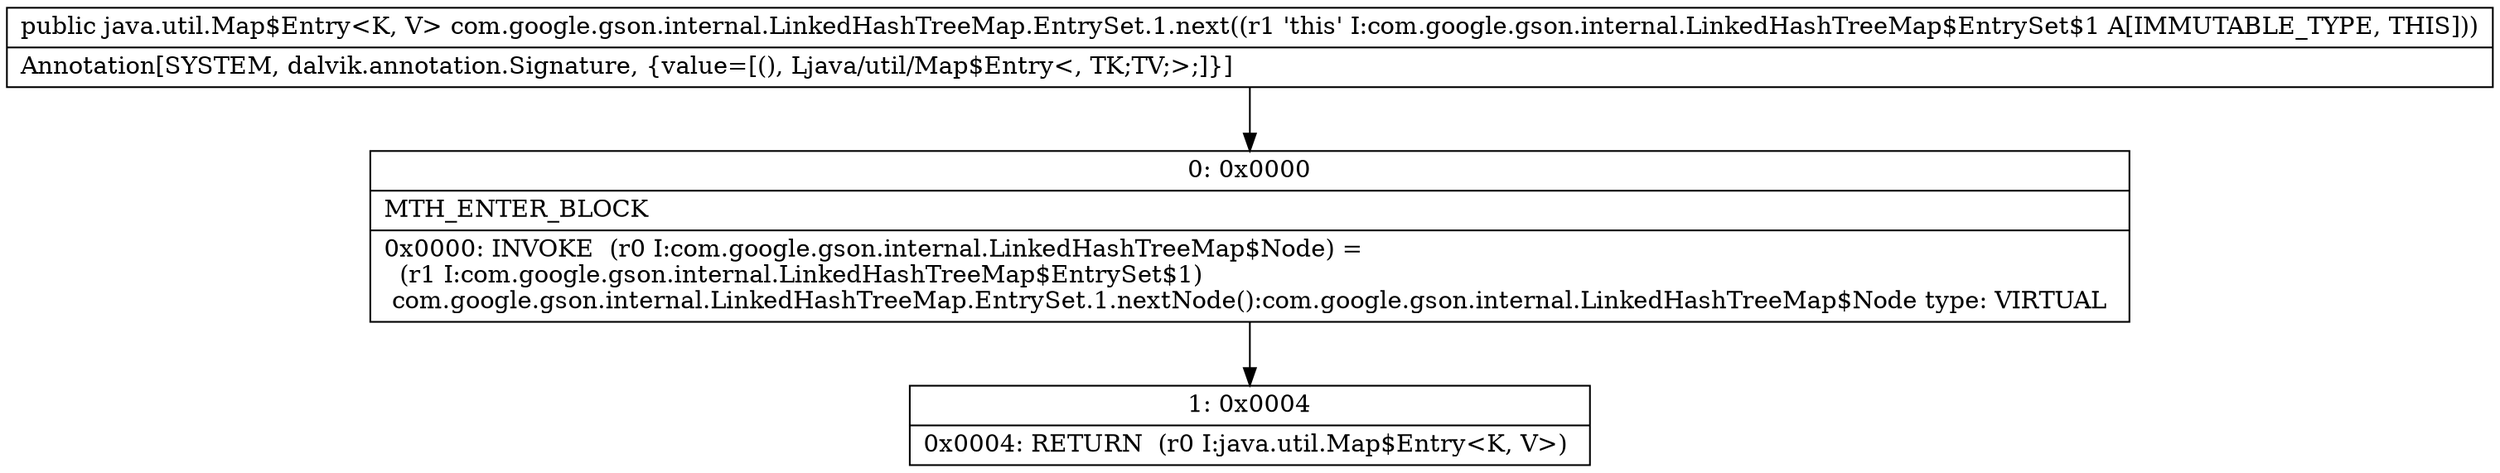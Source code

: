 digraph "CFG forcom.google.gson.internal.LinkedHashTreeMap.EntrySet.1.next()Ljava\/util\/Map$Entry;" {
Node_0 [shape=record,label="{0\:\ 0x0000|MTH_ENTER_BLOCK\l|0x0000: INVOKE  (r0 I:com.google.gson.internal.LinkedHashTreeMap$Node) = \l  (r1 I:com.google.gson.internal.LinkedHashTreeMap$EntrySet$1)\l com.google.gson.internal.LinkedHashTreeMap.EntrySet.1.nextNode():com.google.gson.internal.LinkedHashTreeMap$Node type: VIRTUAL \l}"];
Node_1 [shape=record,label="{1\:\ 0x0004|0x0004: RETURN  (r0 I:java.util.Map$Entry\<K, V\>) \l}"];
MethodNode[shape=record,label="{public java.util.Map$Entry\<K, V\> com.google.gson.internal.LinkedHashTreeMap.EntrySet.1.next((r1 'this' I:com.google.gson.internal.LinkedHashTreeMap$EntrySet$1 A[IMMUTABLE_TYPE, THIS]))  | Annotation[SYSTEM, dalvik.annotation.Signature, \{value=[(), Ljava\/util\/Map$Entry\<, TK;TV;\>;]\}]\l}"];
MethodNode -> Node_0;
Node_0 -> Node_1;
}

